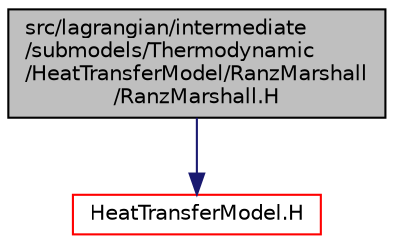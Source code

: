 digraph "src/lagrangian/intermediate/submodels/Thermodynamic/HeatTransferModel/RanzMarshall/RanzMarshall.H"
{
  bgcolor="transparent";
  edge [fontname="Helvetica",fontsize="10",labelfontname="Helvetica",labelfontsize="10"];
  node [fontname="Helvetica",fontsize="10",shape=record];
  Node1 [label="src/lagrangian/intermediate\l/submodels/Thermodynamic\l/HeatTransferModel/RanzMarshall\l/RanzMarshall.H",height=0.2,width=0.4,color="black", fillcolor="grey75", style="filled", fontcolor="black"];
  Node1 -> Node2 [color="midnightblue",fontsize="10",style="solid",fontname="Helvetica"];
  Node2 [label="HeatTransferModel.H",height=0.2,width=0.4,color="red",URL="$a07151.html"];
}
